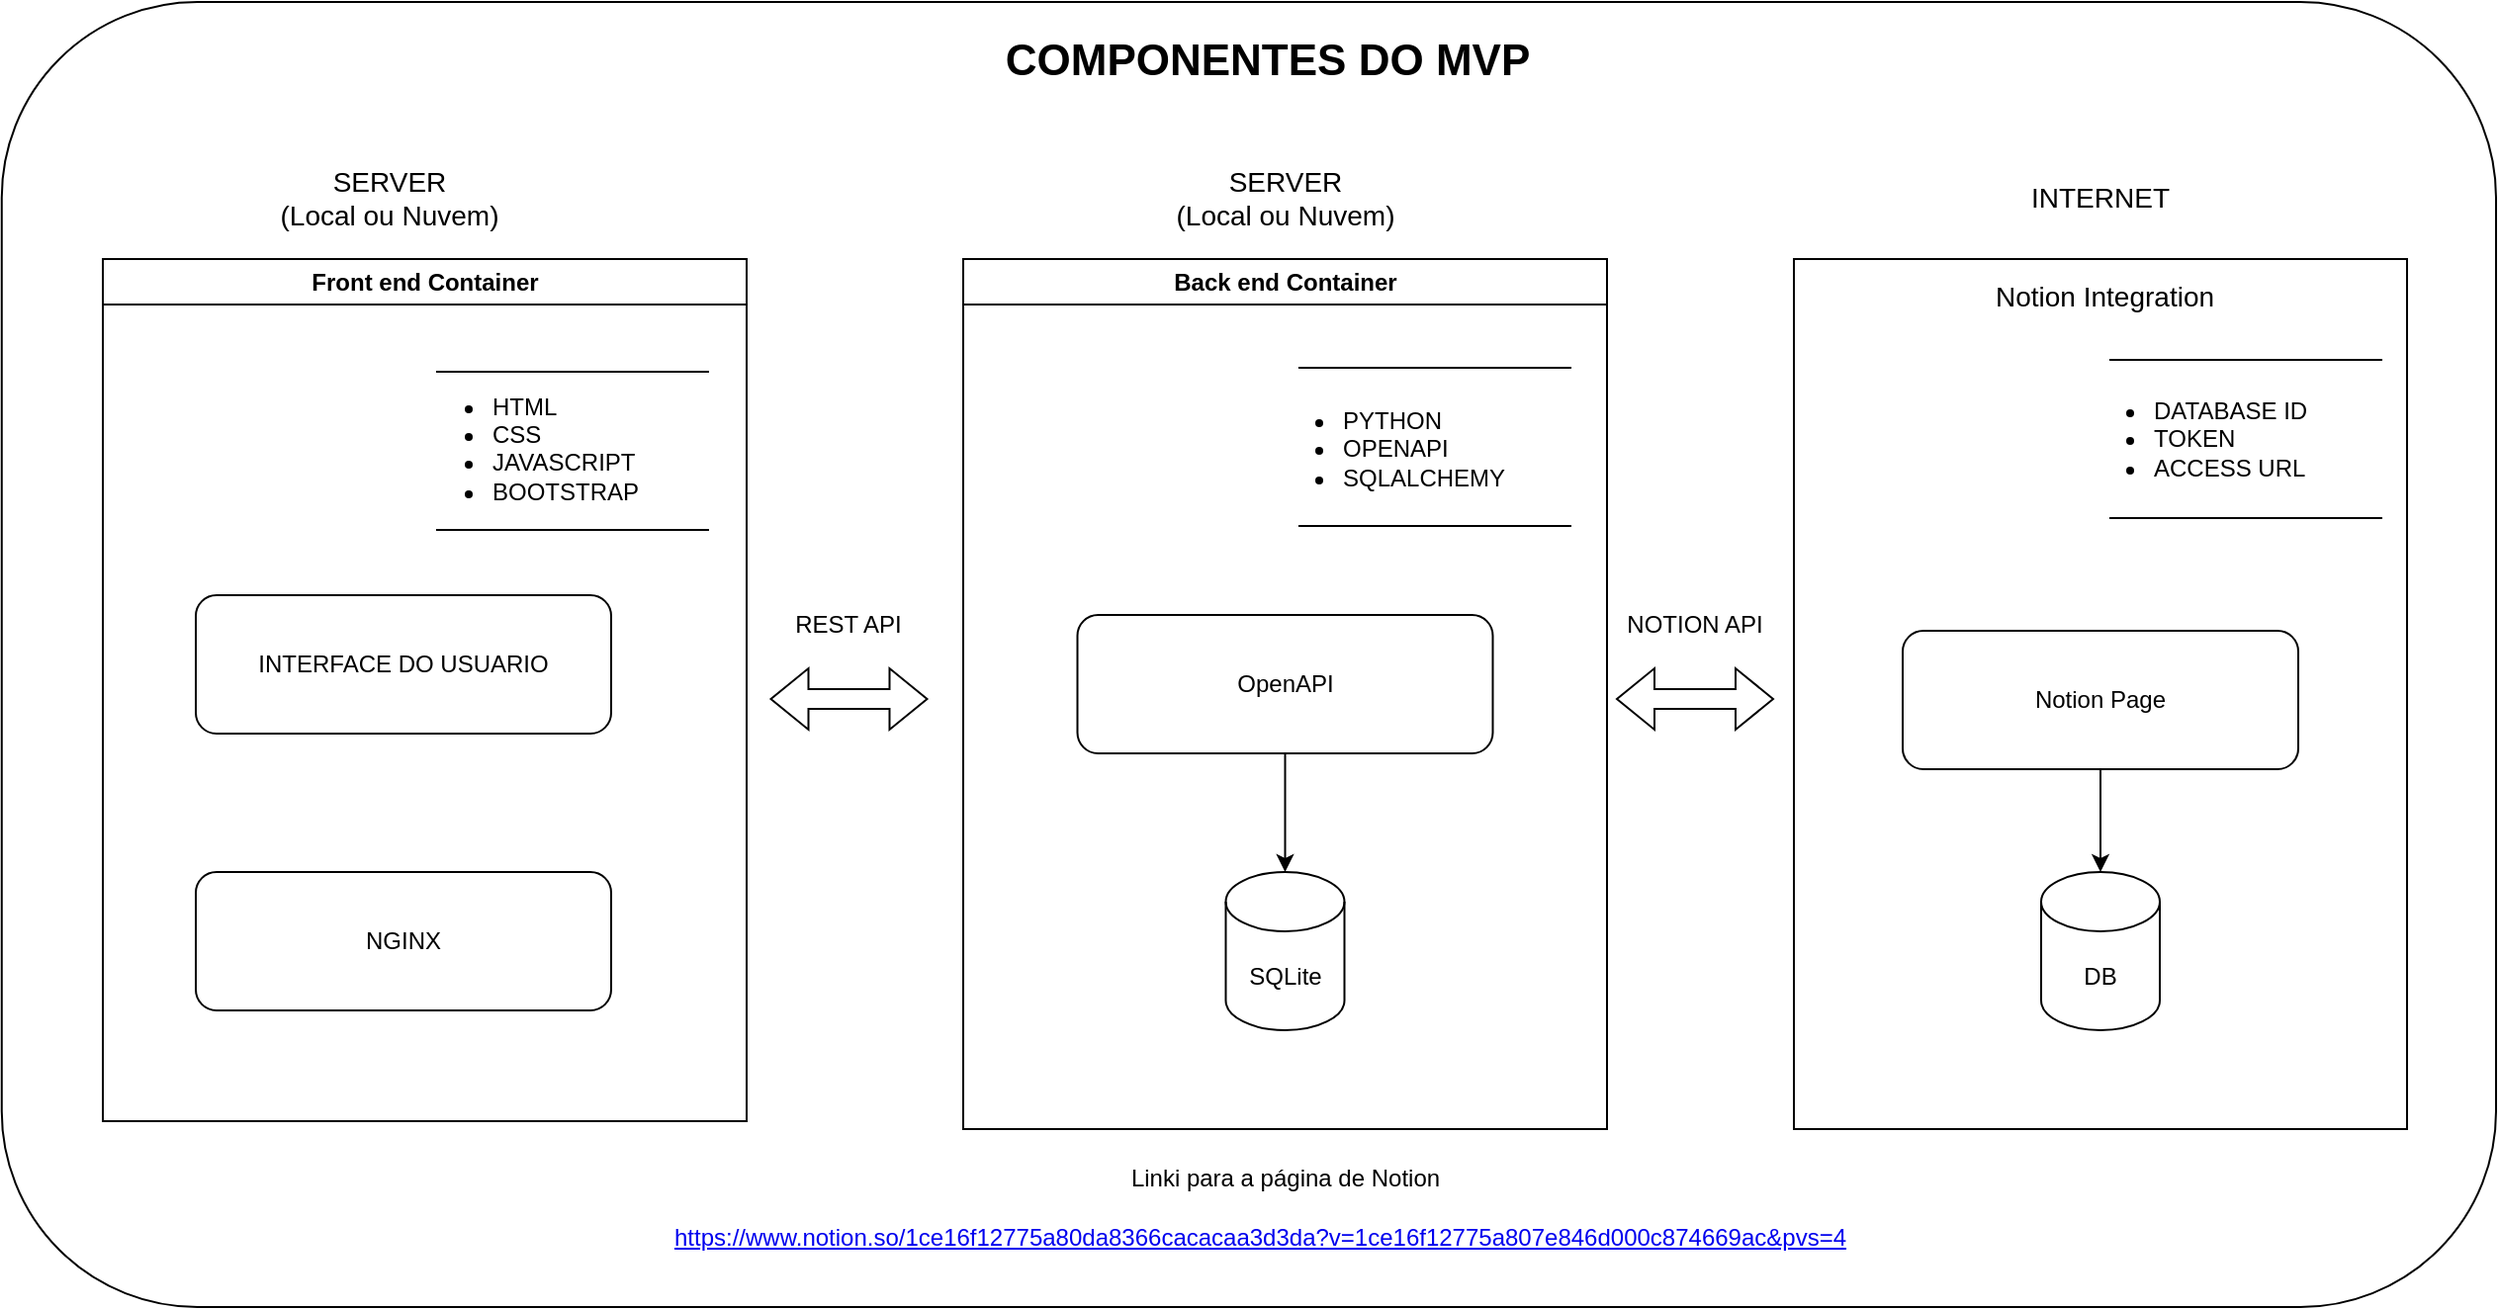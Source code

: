 <mxfile version="26.2.10">
  <diagram id="yPxyJZ8AM_hMuL3Unpa9" name="complex gitflow">
    <mxGraphModel dx="1508" dy="948" grid="1" gridSize="10" guides="1" tooltips="1" connect="1" arrows="1" fold="1" page="1" pageScale="1" pageWidth="1100" pageHeight="850" background="none" math="0" shadow="0">
      <root>
        <mxCell id="0" />
        <mxCell id="1" parent="0" />
        <mxCell id="qZM-FivN6d_vVc7TQJP9-59" value="" style="rounded=1;whiteSpace=wrap;html=1;" vertex="1" parent="1">
          <mxGeometry x="108.88" y="90" width="1261.12" height="660" as="geometry" />
        </mxCell>
        <mxCell id="qZM-FivN6d_vVc7TQJP9-30" value="" style="rounded=0;whiteSpace=wrap;html=1;" vertex="1" parent="1">
          <mxGeometry x="1015" y="220" width="310" height="440" as="geometry" />
        </mxCell>
        <mxCell id="fSnZ5vnYTslC5NarKmr_-8" value="&lt;div style=&quot;text-align: center;&quot;&gt;&lt;span style=&quot;background-color: transparent; color: light-dark(rgb(0, 0, 0), rgb(237, 237, 237));&quot;&gt;&lt;font style=&quot;font-size: 14px;&quot;&gt;Notion Integration&lt;/font&gt;&lt;/span&gt;&lt;/div&gt;" style="text;html=1;strokeColor=none;fillColor=none;align=left;verticalAlign=middle;whiteSpace=wrap;overflow=hidden;fontSize=11;fontStyle=0;fontColor=#000000;" parent="1" vertex="1">
          <mxGeometry x="1115" y="220" width="120" height="38" as="geometry" />
        </mxCell>
        <UserObject label="COMPONENTES DO MVP" link="https://nvie.com/posts/a-successful-git-branching-model/" id="9hBKPDzoitwpIBdzFDQ7-2">
          <mxCell style="text;whiteSpace=wrap;html=1;fontStyle=1;fontSize=22;align=center;" parent="1" vertex="1">
            <mxGeometry x="535" y="100" width="427.75" height="20" as="geometry" />
          </mxCell>
        </UserObject>
        <mxCell id="qZM-FivN6d_vVc7TQJP9-9" value="Back end Container" style="swimlane;whiteSpace=wrap;html=1;" vertex="1" parent="1">
          <mxGeometry x="595" y="220" width="325.5" height="440" as="geometry" />
        </mxCell>
        <mxCell id="qZM-FivN6d_vVc7TQJP9-40" value="" style="edgeStyle=orthogonalEdgeStyle;rounded=0;orthogonalLoop=1;jettySize=auto;html=1;" edge="1" parent="qZM-FivN6d_vVc7TQJP9-9" source="qZM-FivN6d_vVc7TQJP9-2" target="qZM-FivN6d_vVc7TQJP9-5">
          <mxGeometry relative="1" as="geometry" />
        </mxCell>
        <mxCell id="qZM-FivN6d_vVc7TQJP9-2" value="OpenAPI" style="rounded=1;whiteSpace=wrap;html=1;" vertex="1" parent="qZM-FivN6d_vVc7TQJP9-9">
          <mxGeometry x="57.75" y="180" width="210" height="70" as="geometry" />
        </mxCell>
        <mxCell id="qZM-FivN6d_vVc7TQJP9-5" value="SQLite" style="shape=cylinder3;whiteSpace=wrap;html=1;boundedLbl=1;backgroundOutline=1;size=15;" vertex="1" parent="qZM-FivN6d_vVc7TQJP9-9">
          <mxGeometry x="132.75" y="310" width="60" height="80" as="geometry" />
        </mxCell>
        <mxCell id="9hBKPDzoitwpIBdzFDQ7-15" value="&lt;ul&gt;&lt;li&gt;&lt;span style=&quot;text-align: center; background-color: transparent; color: light-dark(rgb(0, 0, 0), rgb(237, 237, 237));&quot;&gt;PYTHON&lt;/span&gt;&lt;/li&gt;&lt;li&gt;&lt;span style=&quot;text-align: center; background-color: transparent; color: light-dark(rgb(0, 0, 0), rgb(237, 237, 237));&quot;&gt;OPENAPI&lt;/span&gt;&lt;/li&gt;&lt;li&gt;&lt;span style=&quot;text-align: center; background-color: transparent; color: light-dark(rgb(0, 0, 0), rgb(237, 237, 237));&quot;&gt;SQLALCHEMY&lt;/span&gt;&lt;/li&gt;&lt;/ul&gt;" style="text;html=1;strokeColor=none;fillColor=none;align=left;verticalAlign=middle;whiteSpace=wrap;overflow=hidden;fontSize=12;fontStyle=0;fontColor=#000000;" parent="qZM-FivN6d_vVc7TQJP9-9" vertex="1">
          <mxGeometry x="150" y="55" width="140" height="81" as="geometry" />
        </mxCell>
        <mxCell id="qZM-FivN6d_vVc7TQJP9-37" value="" style="shape=partialRectangle;whiteSpace=wrap;html=1;left=0;right=0;fillColor=none;align=left;" vertex="1" parent="qZM-FivN6d_vVc7TQJP9-9">
          <mxGeometry x="170" y="55" width="137" height="80" as="geometry" />
        </mxCell>
        <mxCell id="qZM-FivN6d_vVc7TQJP9-42" value="" style="edgeStyle=orthogonalEdgeStyle;rounded=0;orthogonalLoop=1;jettySize=auto;html=1;" edge="1" parent="1" source="qZM-FivN6d_vVc7TQJP9-3" target="qZM-FivN6d_vVc7TQJP9-36">
          <mxGeometry relative="1" as="geometry" />
        </mxCell>
        <mxCell id="qZM-FivN6d_vVc7TQJP9-3" value="Notion Page" style="rounded=1;whiteSpace=wrap;html=1;" vertex="1" parent="1">
          <mxGeometry x="1070" y="408" width="200" height="70" as="geometry" />
        </mxCell>
        <mxCell id="qZM-FivN6d_vVc7TQJP9-13" value="Front end Container" style="swimlane;whiteSpace=wrap;html=1;" vertex="1" parent="1">
          <mxGeometry x="160" y="220" width="325.5" height="436" as="geometry" />
        </mxCell>
        <mxCell id="qZM-FivN6d_vVc7TQJP9-20" value="INTERFACE DO USUARIO" style="rounded=1;whiteSpace=wrap;html=1;" vertex="1" parent="qZM-FivN6d_vVc7TQJP9-13">
          <mxGeometry x="47" y="170" width="210" height="70" as="geometry" />
        </mxCell>
        <mxCell id="qZM-FivN6d_vVc7TQJP9-22" value="NGINX" style="rounded=1;whiteSpace=wrap;html=1;" vertex="1" parent="qZM-FivN6d_vVc7TQJP9-13">
          <mxGeometry x="47" y="310" width="210" height="70" as="geometry" />
        </mxCell>
        <mxCell id="qZM-FivN6d_vVc7TQJP9-21" value="&lt;ul&gt;&lt;li&gt;HTML&lt;/li&gt;&lt;li&gt;CSS&lt;/li&gt;&lt;li&gt;JAVASCRIPT&lt;/li&gt;&lt;li&gt;BOOTSTRAP&lt;/li&gt;&lt;/ul&gt;" style="text;html=1;strokeColor=none;fillColor=none;align=left;verticalAlign=middle;whiteSpace=wrap;overflow=hidden;" vertex="1" parent="qZM-FivN6d_vVc7TQJP9-13">
          <mxGeometry x="155" y="53" width="133" height="80" as="geometry" />
        </mxCell>
        <mxCell id="qZM-FivN6d_vVc7TQJP9-23" value="" style="shape=partialRectangle;whiteSpace=wrap;html=1;left=0;right=0;fillColor=none;" vertex="1" parent="qZM-FivN6d_vVc7TQJP9-13">
          <mxGeometry x="169" y="57" width="137" height="80" as="geometry" />
        </mxCell>
        <mxCell id="qZM-FivN6d_vVc7TQJP9-18" value="REST API" style="text;html=1;strokeColor=none;fillColor=none;align=center;verticalAlign=middle;whiteSpace=wrap;overflow=hidden;" vertex="1" parent="1">
          <mxGeometry x="497.25" y="390" width="80" height="30" as="geometry" />
        </mxCell>
        <mxCell id="qZM-FivN6d_vVc7TQJP9-31" value="" style="shape=flexArrow;endArrow=classic;startArrow=classic;html=1;rounded=0;" edge="1" parent="1">
          <mxGeometry width="100" height="100" relative="1" as="geometry">
            <mxPoint x="497.25" y="442.5" as="sourcePoint" />
            <mxPoint x="577.25" y="442.5" as="targetPoint" />
          </mxGeometry>
        </mxCell>
        <mxCell id="qZM-FivN6d_vVc7TQJP9-34" value="NOTION API" style="text;html=1;strokeColor=none;fillColor=none;align=center;verticalAlign=middle;whiteSpace=wrap;overflow=hidden;" vertex="1" parent="1">
          <mxGeometry x="925" y="390" width="80" height="30" as="geometry" />
        </mxCell>
        <mxCell id="qZM-FivN6d_vVc7TQJP9-35" value="" style="shape=flexArrow;endArrow=classic;startArrow=classic;html=1;rounded=0;" edge="1" parent="1">
          <mxGeometry width="100" height="100" relative="1" as="geometry">
            <mxPoint x="925" y="442.5" as="sourcePoint" />
            <mxPoint x="1005" y="442.5" as="targetPoint" />
          </mxGeometry>
        </mxCell>
        <mxCell id="qZM-FivN6d_vVc7TQJP9-36" value="DB" style="shape=cylinder3;whiteSpace=wrap;html=1;boundedLbl=1;backgroundOutline=1;size=15;" vertex="1" parent="1">
          <mxGeometry x="1140" y="530" width="60" height="80" as="geometry" />
        </mxCell>
        <mxCell id="qZM-FivN6d_vVc7TQJP9-43" value="&lt;ul&gt;&lt;li&gt;&lt;span style=&quot;text-align: center; background-color: transparent; color: light-dark(rgb(0, 0, 0), rgb(237, 237, 237));&quot;&gt;DATABASE ID&lt;/span&gt;&lt;/li&gt;&lt;li&gt;&lt;span style=&quot;text-align: center; background-color: transparent; color: light-dark(rgb(0, 0, 0), rgb(237, 237, 237));&quot;&gt;TOKEN&lt;/span&gt;&lt;/li&gt;&lt;li&gt;&lt;span style=&quot;text-align: center; background-color: transparent; color: light-dark(rgb(0, 0, 0), rgb(237, 237, 237));&quot;&gt;ACCESS URL&lt;/span&gt;&lt;/li&gt;&lt;/ul&gt;" style="text;html=1;strokeColor=none;fillColor=none;align=left;verticalAlign=middle;whiteSpace=wrap;overflow=hidden;fontSize=12;fontStyle=0;fontColor=#000000;" vertex="1" parent="1">
          <mxGeometry x="1155" y="270" width="144.5" height="81" as="geometry" />
        </mxCell>
        <mxCell id="qZM-FivN6d_vVc7TQJP9-45" value="" style="shape=partialRectangle;whiteSpace=wrap;html=1;left=0;right=0;fillColor=none;align=left;" vertex="1" parent="1">
          <mxGeometry x="1175" y="271" width="137" height="80" as="geometry" />
        </mxCell>
        <mxCell id="qZM-FivN6d_vVc7TQJP9-51" value="&lt;a href=&quot;https://www.notion.so/1ce16f12775a80da8366cacacaa3d3da?v=1ce16f12775a807e846d000c874669ac&amp;amp;pvs=4&quot;&gt;https://www.notion.so/1ce16f12775a80da8366cacacaa3d3da?v=1ce16f12775a807e846d000c874669ac&amp;amp;pvs=4&lt;/a&gt;" style="text;strokeColor=none;fillColor=none;align=left;verticalAlign=middle;spacingLeft=4;spacingRight=4;overflow=hidden;points=[[0,0.5],[1,0.5]];portConstraint=eastwest;rotatable=0;whiteSpace=wrap;html=1;" vertex="1" parent="1">
          <mxGeometry x="442.75" y="700" width="630" height="30" as="geometry" />
        </mxCell>
        <mxCell id="qZM-FivN6d_vVc7TQJP9-52" value="Linki para a página de Notion" style="text;html=1;align=center;verticalAlign=middle;whiteSpace=wrap;rounded=0;" vertex="1" parent="1">
          <mxGeometry x="667.75" y="670" width="180" height="30" as="geometry" />
        </mxCell>
        <mxCell id="qZM-FivN6d_vVc7TQJP9-53" value="&lt;div style=&quot;&quot;&gt;&lt;span style=&quot;font-size: 14px;&quot;&gt;INTERNET&lt;/span&gt;&lt;/div&gt;" style="text;html=1;strokeColor=none;fillColor=none;align=center;verticalAlign=middle;whiteSpace=wrap;overflow=hidden;fontSize=11;fontStyle=0;fontColor=#000000;" vertex="1" parent="1">
          <mxGeometry x="1110" y="170" width="120" height="38" as="geometry" />
        </mxCell>
        <mxCell id="qZM-FivN6d_vVc7TQJP9-54" value="&lt;div style=&quot;&quot;&gt;&lt;span style=&quot;background-color: transparent; color: light-dark(rgb(0, 0, 0), rgb(237, 237, 237));&quot;&gt;&lt;font style=&quot;font-size: 14px;&quot;&gt;SERVER&lt;br&gt;(Local ou Nuvem)&lt;/font&gt;&lt;/span&gt;&lt;/div&gt;" style="text;html=1;strokeColor=none;fillColor=none;align=center;verticalAlign=middle;whiteSpace=wrap;overflow=hidden;fontSize=11;fontStyle=0;fontColor=#000000;" vertex="1" parent="1">
          <mxGeometry x="245" y="170" width="120" height="38" as="geometry" />
        </mxCell>
        <mxCell id="qZM-FivN6d_vVc7TQJP9-56" value="&lt;div style=&quot;&quot;&gt;&lt;span style=&quot;background-color: transparent; color: light-dark(rgb(0, 0, 0), rgb(237, 237, 237));&quot;&gt;&lt;font style=&quot;font-size: 14px;&quot;&gt;SERVER&lt;br&gt;(Local ou Nuvem)&lt;/font&gt;&lt;/span&gt;&lt;/div&gt;" style="text;html=1;strokeColor=none;fillColor=none;align=center;verticalAlign=middle;whiteSpace=wrap;overflow=hidden;fontSize=11;fontStyle=0;fontColor=#000000;" vertex="1" parent="1">
          <mxGeometry x="697.75" y="170" width="120" height="38" as="geometry" />
        </mxCell>
      </root>
    </mxGraphModel>
  </diagram>
</mxfile>
